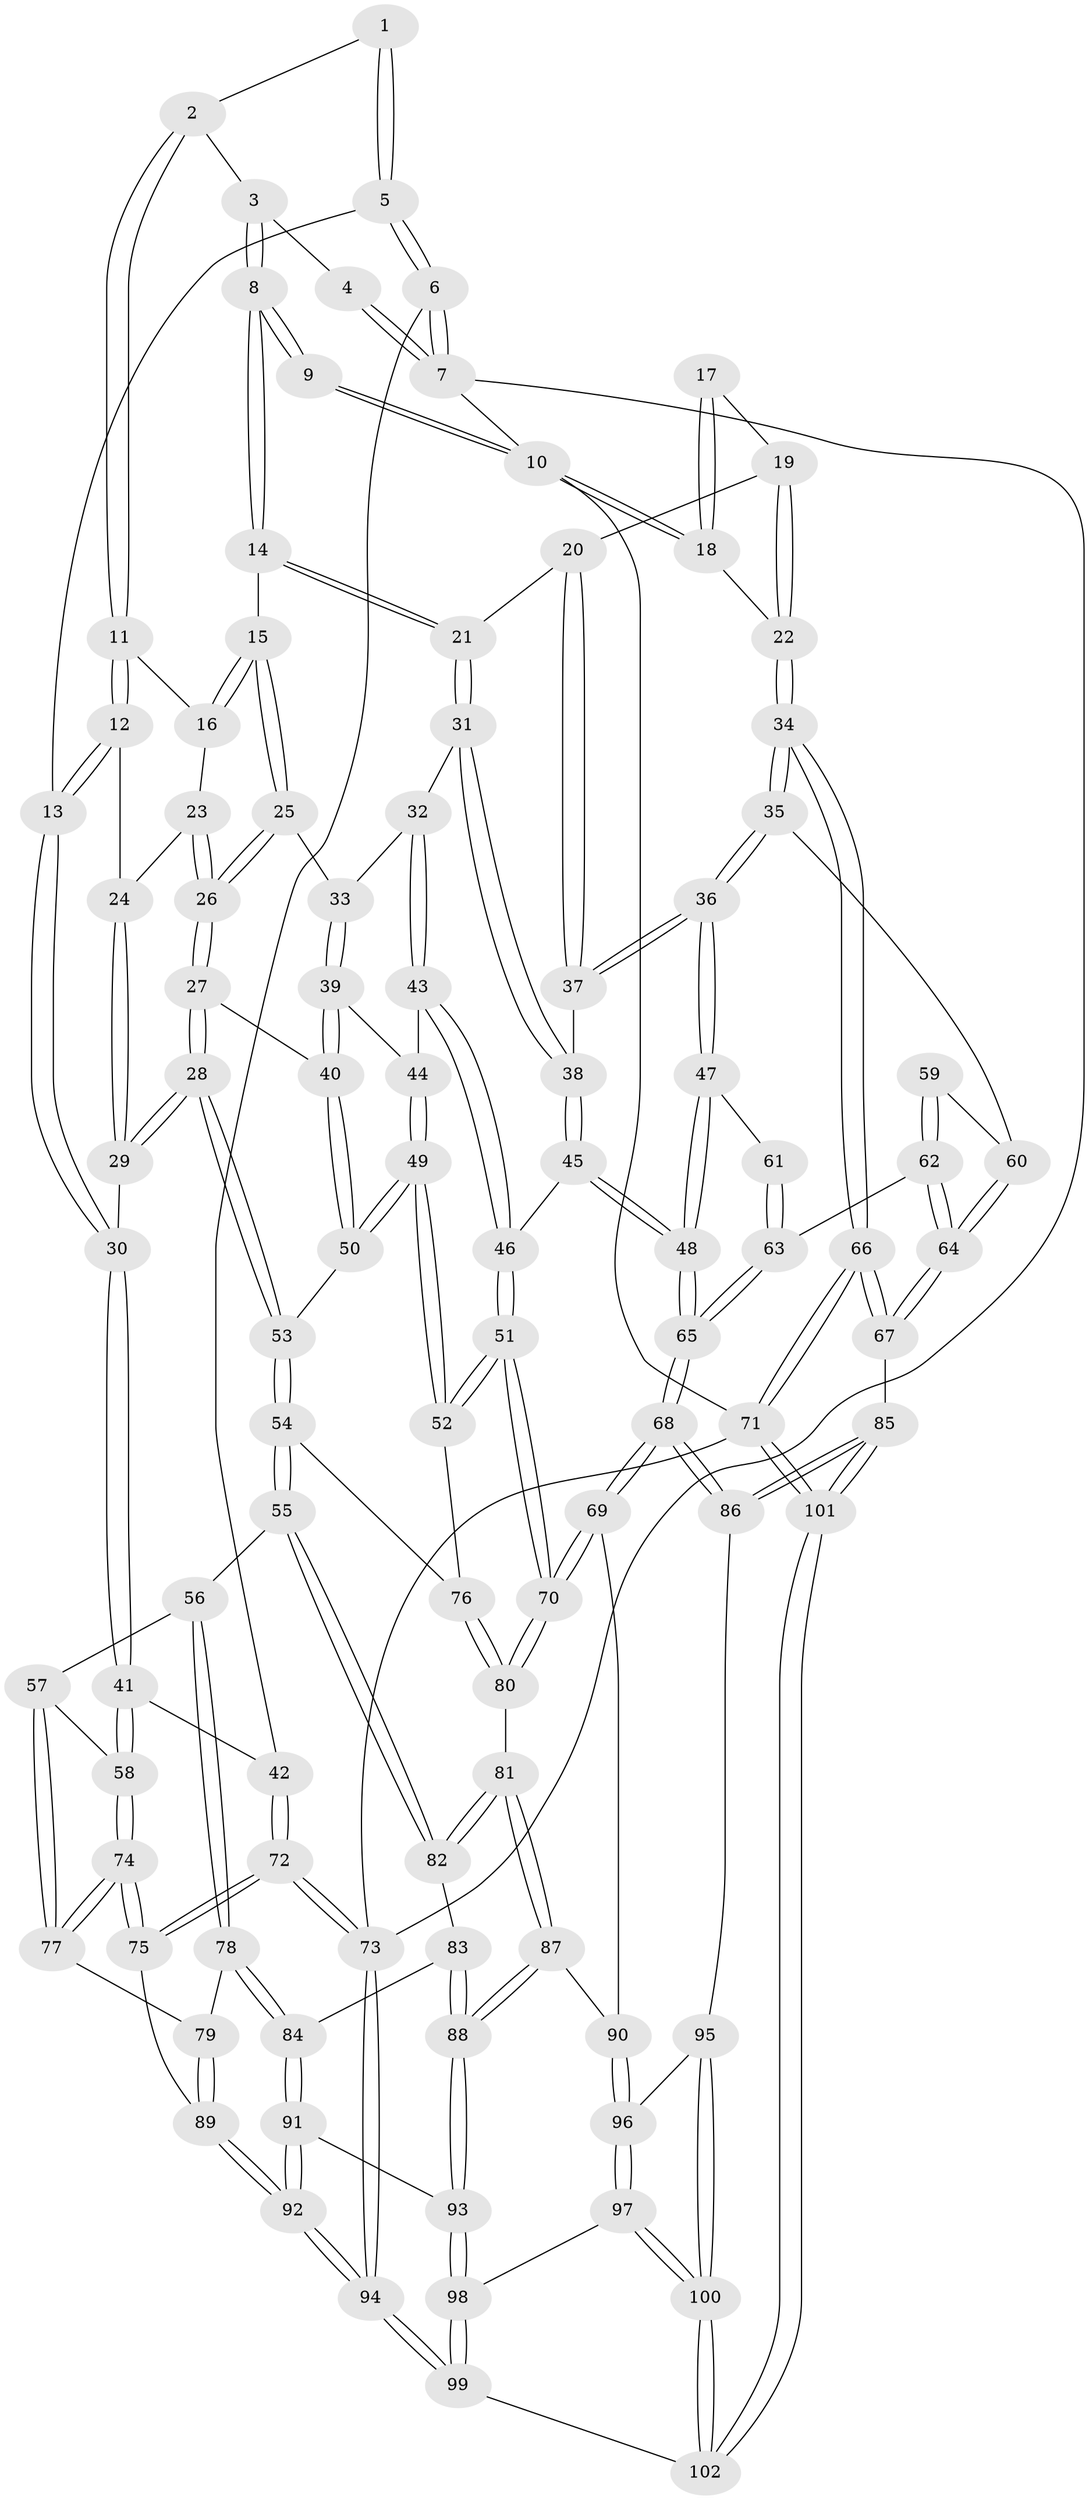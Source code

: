 // Generated by graph-tools (version 1.1) at 2025/11/02/27/25 16:11:51]
// undirected, 102 vertices, 252 edges
graph export_dot {
graph [start="1"]
  node [color=gray90,style=filled];
  1 [pos="+0.156296854070216+0.10929426702777949"];
  2 [pos="+0.2035263804728051+0.17082847955207206"];
  3 [pos="+0.4505783773553113+0"];
  4 [pos="+0.02526320462104028+0"];
  5 [pos="+0.005101242255042872+0.2714987285052154"];
  6 [pos="+0+0.2890666041023431"];
  7 [pos="+0+0"];
  8 [pos="+0.5360459940802305+0"];
  9 [pos="+0.6229810087344047+0"];
  10 [pos="+1+0"];
  11 [pos="+0.20309461396051523+0.17986222722580364"];
  12 [pos="+0.1487134935900738+0.25981977041752163"];
  13 [pos="+0.094790024116115+0.27449880787275627"];
  14 [pos="+0.5300212734890802+0.03787985191260668"];
  15 [pos="+0.48793091867139804+0.1456669109819526"];
  16 [pos="+0.29966016712510885+0.21742790193784314"];
  17 [pos="+0.825572674690927+0.1402452976688188"];
  18 [pos="+1+0.0347002195589484"];
  19 [pos="+0.8314115626475421+0.16440249489112496"];
  20 [pos="+0.8273396706727442+0.2846877861393656"];
  21 [pos="+0.7216104869119268+0.29705772017923077"];
  22 [pos="+1+0.31893661559292924"];
  23 [pos="+0.2644907954609094+0.28129906299718876"];
  24 [pos="+0.21726767539515107+0.2944107507973996"];
  25 [pos="+0.48146084428801783+0.20512833516130674"];
  26 [pos="+0.3325045072405287+0.3302462875207836"];
  27 [pos="+0.304674844043136+0.43623557353698417"];
  28 [pos="+0.28832395275209616+0.44546605742472895"];
  29 [pos="+0.2558615292608198+0.44061039705222677"];
  30 [pos="+0.20978617464607105+0.4525052176352153"];
  31 [pos="+0.7044789479675934+0.3371611203908978"];
  32 [pos="+0.6353968137179477+0.38073365563683625"];
  33 [pos="+0.4834188536698169+0.2143868120518894"];
  34 [pos="+1+0.32949383247081787"];
  35 [pos="+1+0.3480793273173662"];
  36 [pos="+0.9575038947925387+0.35773571420922556"];
  37 [pos="+0.8743014458206744+0.3237472293696515"];
  38 [pos="+0.7598210008550229+0.4284702281138562"];
  39 [pos="+0.4733095164583662+0.38025257188757905"];
  40 [pos="+0.4199642554395868+0.4410811635761646"];
  41 [pos="+0.13669546109155803+0.5031026575854531"];
  42 [pos="+0+0.29914092645148194"];
  43 [pos="+0.6185392258536481+0.43178712966360944"];
  44 [pos="+0.5549889462867393+0.43029247589795194"];
  45 [pos="+0.7587983696278797+0.49770126126377456"];
  46 [pos="+0.6617485431173745+0.5124698106357528"];
  47 [pos="+0.8319086977943349+0.5022841453542264"];
  48 [pos="+0.7975864177457483+0.5182396413982334"];
  49 [pos="+0.48781069709952163+0.5721512528607564"];
  50 [pos="+0.4728752089039315+0.5629063264102819"];
  51 [pos="+0.5842084228526456+0.6379116238307367"];
  52 [pos="+0.5030626096054935+0.5890356201745053"];
  53 [pos="+0.3211061723519235+0.5894441433196446"];
  54 [pos="+0.3124295407742333+0.6059420737138583"];
  55 [pos="+0.3092436053485386+0.6097901834928999"];
  56 [pos="+0.18298117542655137+0.6062944808615525"];
  57 [pos="+0.16969765802065287+0.5987335493570656"];
  58 [pos="+0.13587672746050541+0.5702427320106432"];
  59 [pos="+0.9279507500982292+0.5424662975986396"];
  60 [pos="+0.973763373599059+0.5123291985218442"];
  61 [pos="+0.9208382874742264+0.5417223923266448"];
  62 [pos="+0.9562342642735957+0.6650295133218681"];
  63 [pos="+0.8407594219198341+0.6579542641521061"];
  64 [pos="+0.9769440576454318+0.6722806592819182"];
  65 [pos="+0.821567982772834+0.659050325364573"];
  66 [pos="+1+0.8005581886463573"];
  67 [pos="+1+0.7989598300394047"];
  68 [pos="+0.7478851757583138+0.7436636131204155"];
  69 [pos="+0.599703779611156+0.6803307096446436"];
  70 [pos="+0.592481669779+0.6635098419456174"];
  71 [pos="+1+1"];
  72 [pos="+0+0.7307300135876394"];
  73 [pos="+0+1"];
  74 [pos="+0+0.69521022144785"];
  75 [pos="+0+0.7001256904530129"];
  76 [pos="+0.41405541939122065+0.6665895997889463"];
  77 [pos="+0.13856814466335937+0.7211543995714556"];
  78 [pos="+0.216529123893688+0.7394964209791902"];
  79 [pos="+0.17739964765785454+0.7421229412555759"];
  80 [pos="+0.4021352661682813+0.7098022981467408"];
  81 [pos="+0.38498917437627994+0.7364514320703315"];
  82 [pos="+0.30800364956769505+0.6555482200483724"];
  83 [pos="+0.263395356756436+0.7126548670530798"];
  84 [pos="+0.21656158935323436+0.7395112126587484"];
  85 [pos="+0.8113521942332133+0.8636472238920009"];
  86 [pos="+0.765331546458248+0.7978614318544196"];
  87 [pos="+0.390312350232664+0.7829450453384168"];
  88 [pos="+0.3765676228265887+0.8013345722566122"];
  89 [pos="+0.12462331882513521+0.8121160913512719"];
  90 [pos="+0.542010344733683+0.7652424668777623"];
  91 [pos="+0.23421947548570893+0.7893492169978323"];
  92 [pos="+0.17669312813545107+1"];
  93 [pos="+0.3760819446514774+0.8024309600095618"];
  94 [pos="+0.17401192399972581+1"];
  95 [pos="+0.6468494024680855+0.8686882670922638"];
  96 [pos="+0.5426539072271032+0.7843484651588836"];
  97 [pos="+0.5349327047481921+0.8483623690758677"];
  98 [pos="+0.3698153674029548+0.9132878459041945"];
  99 [pos="+0.27874792449027386+1"];
  100 [pos="+0.5792300882485584+0.9518373275462776"];
  101 [pos="+0.7499216753157031+1"];
  102 [pos="+0.5785404803697586+1"];
  1 -- 2;
  1 -- 5;
  1 -- 5;
  2 -- 3;
  2 -- 11;
  2 -- 11;
  3 -- 4;
  3 -- 8;
  3 -- 8;
  4 -- 7;
  4 -- 7;
  5 -- 6;
  5 -- 6;
  5 -- 13;
  6 -- 7;
  6 -- 7;
  6 -- 42;
  7 -- 10;
  7 -- 73;
  8 -- 9;
  8 -- 9;
  8 -- 14;
  8 -- 14;
  9 -- 10;
  9 -- 10;
  10 -- 18;
  10 -- 18;
  10 -- 71;
  11 -- 12;
  11 -- 12;
  11 -- 16;
  12 -- 13;
  12 -- 13;
  12 -- 24;
  13 -- 30;
  13 -- 30;
  14 -- 15;
  14 -- 21;
  14 -- 21;
  15 -- 16;
  15 -- 16;
  15 -- 25;
  15 -- 25;
  16 -- 23;
  17 -- 18;
  17 -- 18;
  17 -- 19;
  18 -- 22;
  19 -- 20;
  19 -- 22;
  19 -- 22;
  20 -- 21;
  20 -- 37;
  20 -- 37;
  21 -- 31;
  21 -- 31;
  22 -- 34;
  22 -- 34;
  23 -- 24;
  23 -- 26;
  23 -- 26;
  24 -- 29;
  24 -- 29;
  25 -- 26;
  25 -- 26;
  25 -- 33;
  26 -- 27;
  26 -- 27;
  27 -- 28;
  27 -- 28;
  27 -- 40;
  28 -- 29;
  28 -- 29;
  28 -- 53;
  28 -- 53;
  29 -- 30;
  30 -- 41;
  30 -- 41;
  31 -- 32;
  31 -- 38;
  31 -- 38;
  32 -- 33;
  32 -- 43;
  32 -- 43;
  33 -- 39;
  33 -- 39;
  34 -- 35;
  34 -- 35;
  34 -- 66;
  34 -- 66;
  35 -- 36;
  35 -- 36;
  35 -- 60;
  36 -- 37;
  36 -- 37;
  36 -- 47;
  36 -- 47;
  37 -- 38;
  38 -- 45;
  38 -- 45;
  39 -- 40;
  39 -- 40;
  39 -- 44;
  40 -- 50;
  40 -- 50;
  41 -- 42;
  41 -- 58;
  41 -- 58;
  42 -- 72;
  42 -- 72;
  43 -- 44;
  43 -- 46;
  43 -- 46;
  44 -- 49;
  44 -- 49;
  45 -- 46;
  45 -- 48;
  45 -- 48;
  46 -- 51;
  46 -- 51;
  47 -- 48;
  47 -- 48;
  47 -- 61;
  48 -- 65;
  48 -- 65;
  49 -- 50;
  49 -- 50;
  49 -- 52;
  49 -- 52;
  50 -- 53;
  51 -- 52;
  51 -- 52;
  51 -- 70;
  51 -- 70;
  52 -- 76;
  53 -- 54;
  53 -- 54;
  54 -- 55;
  54 -- 55;
  54 -- 76;
  55 -- 56;
  55 -- 82;
  55 -- 82;
  56 -- 57;
  56 -- 78;
  56 -- 78;
  57 -- 58;
  57 -- 77;
  57 -- 77;
  58 -- 74;
  58 -- 74;
  59 -- 60;
  59 -- 62;
  59 -- 62;
  60 -- 64;
  60 -- 64;
  61 -- 63;
  61 -- 63;
  62 -- 63;
  62 -- 64;
  62 -- 64;
  63 -- 65;
  63 -- 65;
  64 -- 67;
  64 -- 67;
  65 -- 68;
  65 -- 68;
  66 -- 67;
  66 -- 67;
  66 -- 71;
  66 -- 71;
  67 -- 85;
  68 -- 69;
  68 -- 69;
  68 -- 86;
  68 -- 86;
  69 -- 70;
  69 -- 70;
  69 -- 90;
  70 -- 80;
  70 -- 80;
  71 -- 101;
  71 -- 101;
  71 -- 73;
  72 -- 73;
  72 -- 73;
  72 -- 75;
  72 -- 75;
  73 -- 94;
  73 -- 94;
  74 -- 75;
  74 -- 75;
  74 -- 77;
  74 -- 77;
  75 -- 89;
  76 -- 80;
  76 -- 80;
  77 -- 79;
  78 -- 79;
  78 -- 84;
  78 -- 84;
  79 -- 89;
  79 -- 89;
  80 -- 81;
  81 -- 82;
  81 -- 82;
  81 -- 87;
  81 -- 87;
  82 -- 83;
  83 -- 84;
  83 -- 88;
  83 -- 88;
  84 -- 91;
  84 -- 91;
  85 -- 86;
  85 -- 86;
  85 -- 101;
  85 -- 101;
  86 -- 95;
  87 -- 88;
  87 -- 88;
  87 -- 90;
  88 -- 93;
  88 -- 93;
  89 -- 92;
  89 -- 92;
  90 -- 96;
  90 -- 96;
  91 -- 92;
  91 -- 92;
  91 -- 93;
  92 -- 94;
  92 -- 94;
  93 -- 98;
  93 -- 98;
  94 -- 99;
  94 -- 99;
  95 -- 96;
  95 -- 100;
  95 -- 100;
  96 -- 97;
  96 -- 97;
  97 -- 98;
  97 -- 100;
  97 -- 100;
  98 -- 99;
  98 -- 99;
  99 -- 102;
  100 -- 102;
  100 -- 102;
  101 -- 102;
  101 -- 102;
}
